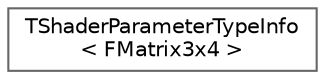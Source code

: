 digraph "Graphical Class Hierarchy"
{
 // INTERACTIVE_SVG=YES
 // LATEX_PDF_SIZE
  bgcolor="transparent";
  edge [fontname=Helvetica,fontsize=10,labelfontname=Helvetica,labelfontsize=10];
  node [fontname=Helvetica,fontsize=10,shape=box,height=0.2,width=0.4];
  rankdir="LR";
  Node0 [id="Node000000",label="TShaderParameterTypeInfo\l\< FMatrix3x4 \>",height=0.2,width=0.4,color="grey40", fillcolor="white", style="filled",URL="$d4/d27/structTShaderParameterTypeInfo_3_01FMatrix3x4_01_4.html",tooltip=" "];
}
